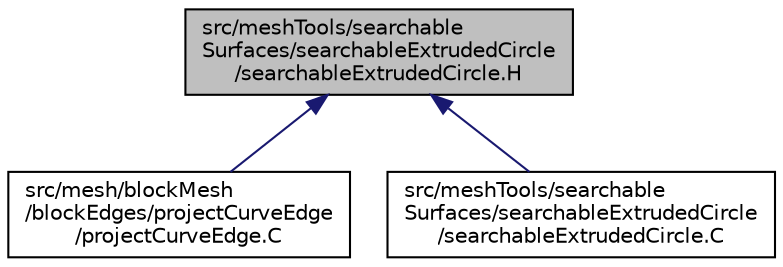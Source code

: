 digraph "src/meshTools/searchableSurfaces/searchableExtrudedCircle/searchableExtrudedCircle.H"
{
  bgcolor="transparent";
  edge [fontname="Helvetica",fontsize="10",labelfontname="Helvetica",labelfontsize="10"];
  node [fontname="Helvetica",fontsize="10",shape=record];
  Node1 [label="src/meshTools/searchable\lSurfaces/searchableExtrudedCircle\l/searchableExtrudedCircle.H",height=0.2,width=0.4,color="black", fillcolor="grey75", style="filled" fontcolor="black"];
  Node1 -> Node2 [dir="back",color="midnightblue",fontsize="10",style="solid",fontname="Helvetica"];
  Node2 [label="src/mesh/blockMesh\l/blockEdges/projectCurveEdge\l/projectCurveEdge.C",height=0.2,width=0.4,color="black",URL="$projectCurveEdge_8C.html"];
  Node1 -> Node3 [dir="back",color="midnightblue",fontsize="10",style="solid",fontname="Helvetica"];
  Node3 [label="src/meshTools/searchable\lSurfaces/searchableExtrudedCircle\l/searchableExtrudedCircle.C",height=0.2,width=0.4,color="black",URL="$searchableExtrudedCircle_8C.html"];
}
